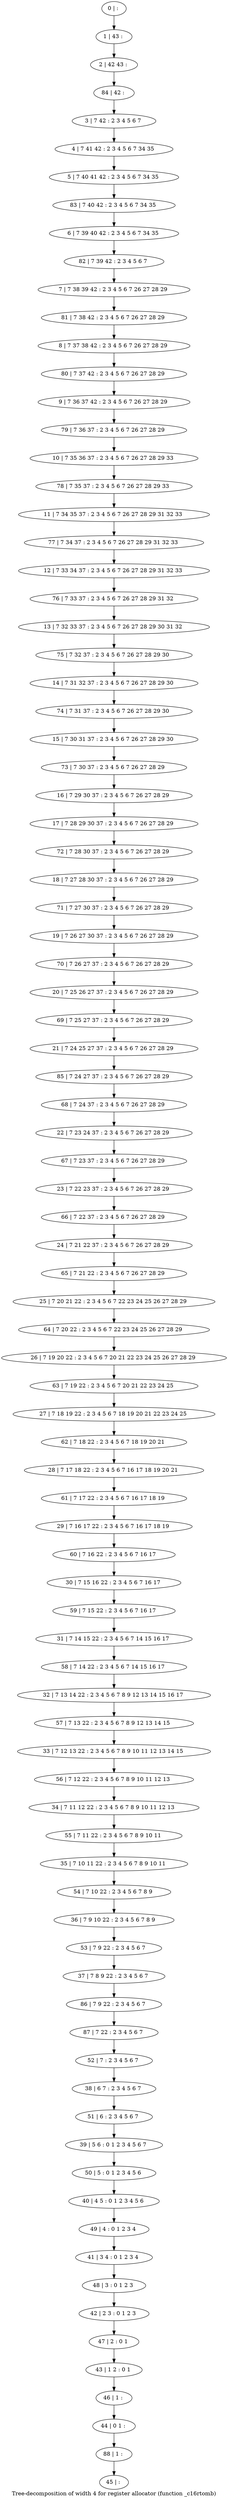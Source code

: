 digraph G {
graph [label="Tree-decomposition of width 4 for register allocator (function _c16rtomb)"]
0[label="0 | : "];
1[label="1 | 43 : "];
2[label="2 | 42 43 : "];
3[label="3 | 7 42 : 2 3 4 5 6 7 "];
4[label="4 | 7 41 42 : 2 3 4 5 6 7 34 35 "];
5[label="5 | 7 40 41 42 : 2 3 4 5 6 7 34 35 "];
6[label="6 | 7 39 40 42 : 2 3 4 5 6 7 34 35 "];
7[label="7 | 7 38 39 42 : 2 3 4 5 6 7 26 27 28 29 "];
8[label="8 | 7 37 38 42 : 2 3 4 5 6 7 26 27 28 29 "];
9[label="9 | 7 36 37 42 : 2 3 4 5 6 7 26 27 28 29 "];
10[label="10 | 7 35 36 37 : 2 3 4 5 6 7 26 27 28 29 33 "];
11[label="11 | 7 34 35 37 : 2 3 4 5 6 7 26 27 28 29 31 32 33 "];
12[label="12 | 7 33 34 37 : 2 3 4 5 6 7 26 27 28 29 31 32 33 "];
13[label="13 | 7 32 33 37 : 2 3 4 5 6 7 26 27 28 29 30 31 32 "];
14[label="14 | 7 31 32 37 : 2 3 4 5 6 7 26 27 28 29 30 "];
15[label="15 | 7 30 31 37 : 2 3 4 5 6 7 26 27 28 29 30 "];
16[label="16 | 7 29 30 37 : 2 3 4 5 6 7 26 27 28 29 "];
17[label="17 | 7 28 29 30 37 : 2 3 4 5 6 7 26 27 28 29 "];
18[label="18 | 7 27 28 30 37 : 2 3 4 5 6 7 26 27 28 29 "];
19[label="19 | 7 26 27 30 37 : 2 3 4 5 6 7 26 27 28 29 "];
20[label="20 | 7 25 26 27 37 : 2 3 4 5 6 7 26 27 28 29 "];
21[label="21 | 7 24 25 27 37 : 2 3 4 5 6 7 26 27 28 29 "];
22[label="22 | 7 23 24 37 : 2 3 4 5 6 7 26 27 28 29 "];
23[label="23 | 7 22 23 37 : 2 3 4 5 6 7 26 27 28 29 "];
24[label="24 | 7 21 22 37 : 2 3 4 5 6 7 26 27 28 29 "];
25[label="25 | 7 20 21 22 : 2 3 4 5 6 7 22 23 24 25 26 27 28 29 "];
26[label="26 | 7 19 20 22 : 2 3 4 5 6 7 20 21 22 23 24 25 26 27 28 29 "];
27[label="27 | 7 18 19 22 : 2 3 4 5 6 7 18 19 20 21 22 23 24 25 "];
28[label="28 | 7 17 18 22 : 2 3 4 5 6 7 16 17 18 19 20 21 "];
29[label="29 | 7 16 17 22 : 2 3 4 5 6 7 16 17 18 19 "];
30[label="30 | 7 15 16 22 : 2 3 4 5 6 7 16 17 "];
31[label="31 | 7 14 15 22 : 2 3 4 5 6 7 14 15 16 17 "];
32[label="32 | 7 13 14 22 : 2 3 4 5 6 7 8 9 12 13 14 15 16 17 "];
33[label="33 | 7 12 13 22 : 2 3 4 5 6 7 8 9 10 11 12 13 14 15 "];
34[label="34 | 7 11 12 22 : 2 3 4 5 6 7 8 9 10 11 12 13 "];
35[label="35 | 7 10 11 22 : 2 3 4 5 6 7 8 9 10 11 "];
36[label="36 | 7 9 10 22 : 2 3 4 5 6 7 8 9 "];
37[label="37 | 7 8 9 22 : 2 3 4 5 6 7 "];
38[label="38 | 6 7 : 2 3 4 5 6 7 "];
39[label="39 | 5 6 : 0 1 2 3 4 5 6 7 "];
40[label="40 | 4 5 : 0 1 2 3 4 5 6 "];
41[label="41 | 3 4 : 0 1 2 3 4 "];
42[label="42 | 2 3 : 0 1 2 3 "];
43[label="43 | 1 2 : 0 1 "];
44[label="44 | 0 1 : "];
45[label="45 | : "];
46[label="46 | 1 : "];
47[label="47 | 2 : 0 1 "];
48[label="48 | 3 : 0 1 2 3 "];
49[label="49 | 4 : 0 1 2 3 4 "];
50[label="50 | 5 : 0 1 2 3 4 5 6 "];
51[label="51 | 6 : 2 3 4 5 6 7 "];
52[label="52 | 7 : 2 3 4 5 6 7 "];
53[label="53 | 7 9 22 : 2 3 4 5 6 7 "];
54[label="54 | 7 10 22 : 2 3 4 5 6 7 8 9 "];
55[label="55 | 7 11 22 : 2 3 4 5 6 7 8 9 10 11 "];
56[label="56 | 7 12 22 : 2 3 4 5 6 7 8 9 10 11 12 13 "];
57[label="57 | 7 13 22 : 2 3 4 5 6 7 8 9 12 13 14 15 "];
58[label="58 | 7 14 22 : 2 3 4 5 6 7 14 15 16 17 "];
59[label="59 | 7 15 22 : 2 3 4 5 6 7 16 17 "];
60[label="60 | 7 16 22 : 2 3 4 5 6 7 16 17 "];
61[label="61 | 7 17 22 : 2 3 4 5 6 7 16 17 18 19 "];
62[label="62 | 7 18 22 : 2 3 4 5 6 7 18 19 20 21 "];
63[label="63 | 7 19 22 : 2 3 4 5 6 7 20 21 22 23 24 25 "];
64[label="64 | 7 20 22 : 2 3 4 5 6 7 22 23 24 25 26 27 28 29 "];
65[label="65 | 7 21 22 : 2 3 4 5 6 7 26 27 28 29 "];
66[label="66 | 7 22 37 : 2 3 4 5 6 7 26 27 28 29 "];
67[label="67 | 7 23 37 : 2 3 4 5 6 7 26 27 28 29 "];
68[label="68 | 7 24 37 : 2 3 4 5 6 7 26 27 28 29 "];
69[label="69 | 7 25 27 37 : 2 3 4 5 6 7 26 27 28 29 "];
70[label="70 | 7 26 27 37 : 2 3 4 5 6 7 26 27 28 29 "];
71[label="71 | 7 27 30 37 : 2 3 4 5 6 7 26 27 28 29 "];
72[label="72 | 7 28 30 37 : 2 3 4 5 6 7 26 27 28 29 "];
73[label="73 | 7 30 37 : 2 3 4 5 6 7 26 27 28 29 "];
74[label="74 | 7 31 37 : 2 3 4 5 6 7 26 27 28 29 30 "];
75[label="75 | 7 32 37 : 2 3 4 5 6 7 26 27 28 29 30 "];
76[label="76 | 7 33 37 : 2 3 4 5 6 7 26 27 28 29 31 32 "];
77[label="77 | 7 34 37 : 2 3 4 5 6 7 26 27 28 29 31 32 33 "];
78[label="78 | 7 35 37 : 2 3 4 5 6 7 26 27 28 29 33 "];
79[label="79 | 7 36 37 : 2 3 4 5 6 7 26 27 28 29 "];
80[label="80 | 7 37 42 : 2 3 4 5 6 7 26 27 28 29 "];
81[label="81 | 7 38 42 : 2 3 4 5 6 7 26 27 28 29 "];
82[label="82 | 7 39 42 : 2 3 4 5 6 7 "];
83[label="83 | 7 40 42 : 2 3 4 5 6 7 34 35 "];
84[label="84 | 42 : "];
85[label="85 | 7 24 27 37 : 2 3 4 5 6 7 26 27 28 29 "];
86[label="86 | 7 9 22 : 2 3 4 5 6 7 "];
87[label="87 | 7 22 : 2 3 4 5 6 7 "];
88[label="88 | 1 : "];
0->1 ;
1->2 ;
3->4 ;
4->5 ;
16->17 ;
46->44 ;
43->46 ;
47->43 ;
42->47 ;
48->42 ;
41->48 ;
49->41 ;
40->49 ;
50->40 ;
39->50 ;
51->39 ;
38->51 ;
52->38 ;
53->37 ;
36->53 ;
54->36 ;
35->54 ;
55->35 ;
34->55 ;
56->34 ;
33->56 ;
57->33 ;
32->57 ;
58->32 ;
31->58 ;
59->31 ;
30->59 ;
60->30 ;
29->60 ;
61->29 ;
28->61 ;
62->28 ;
27->62 ;
63->27 ;
26->63 ;
64->26 ;
25->64 ;
65->25 ;
24->65 ;
66->24 ;
23->66 ;
67->23 ;
22->67 ;
68->22 ;
69->21 ;
20->69 ;
70->20 ;
19->70 ;
71->19 ;
18->71 ;
72->18 ;
17->72 ;
73->16 ;
15->73 ;
74->15 ;
14->74 ;
75->14 ;
13->75 ;
76->13 ;
12->76 ;
77->12 ;
11->77 ;
78->11 ;
10->78 ;
79->10 ;
9->79 ;
80->9 ;
8->80 ;
81->8 ;
7->81 ;
82->7 ;
6->82 ;
83->6 ;
5->83 ;
84->3 ;
2->84 ;
85->68 ;
21->85 ;
37->86 ;
87->52 ;
86->87 ;
88->45 ;
44->88 ;
}
